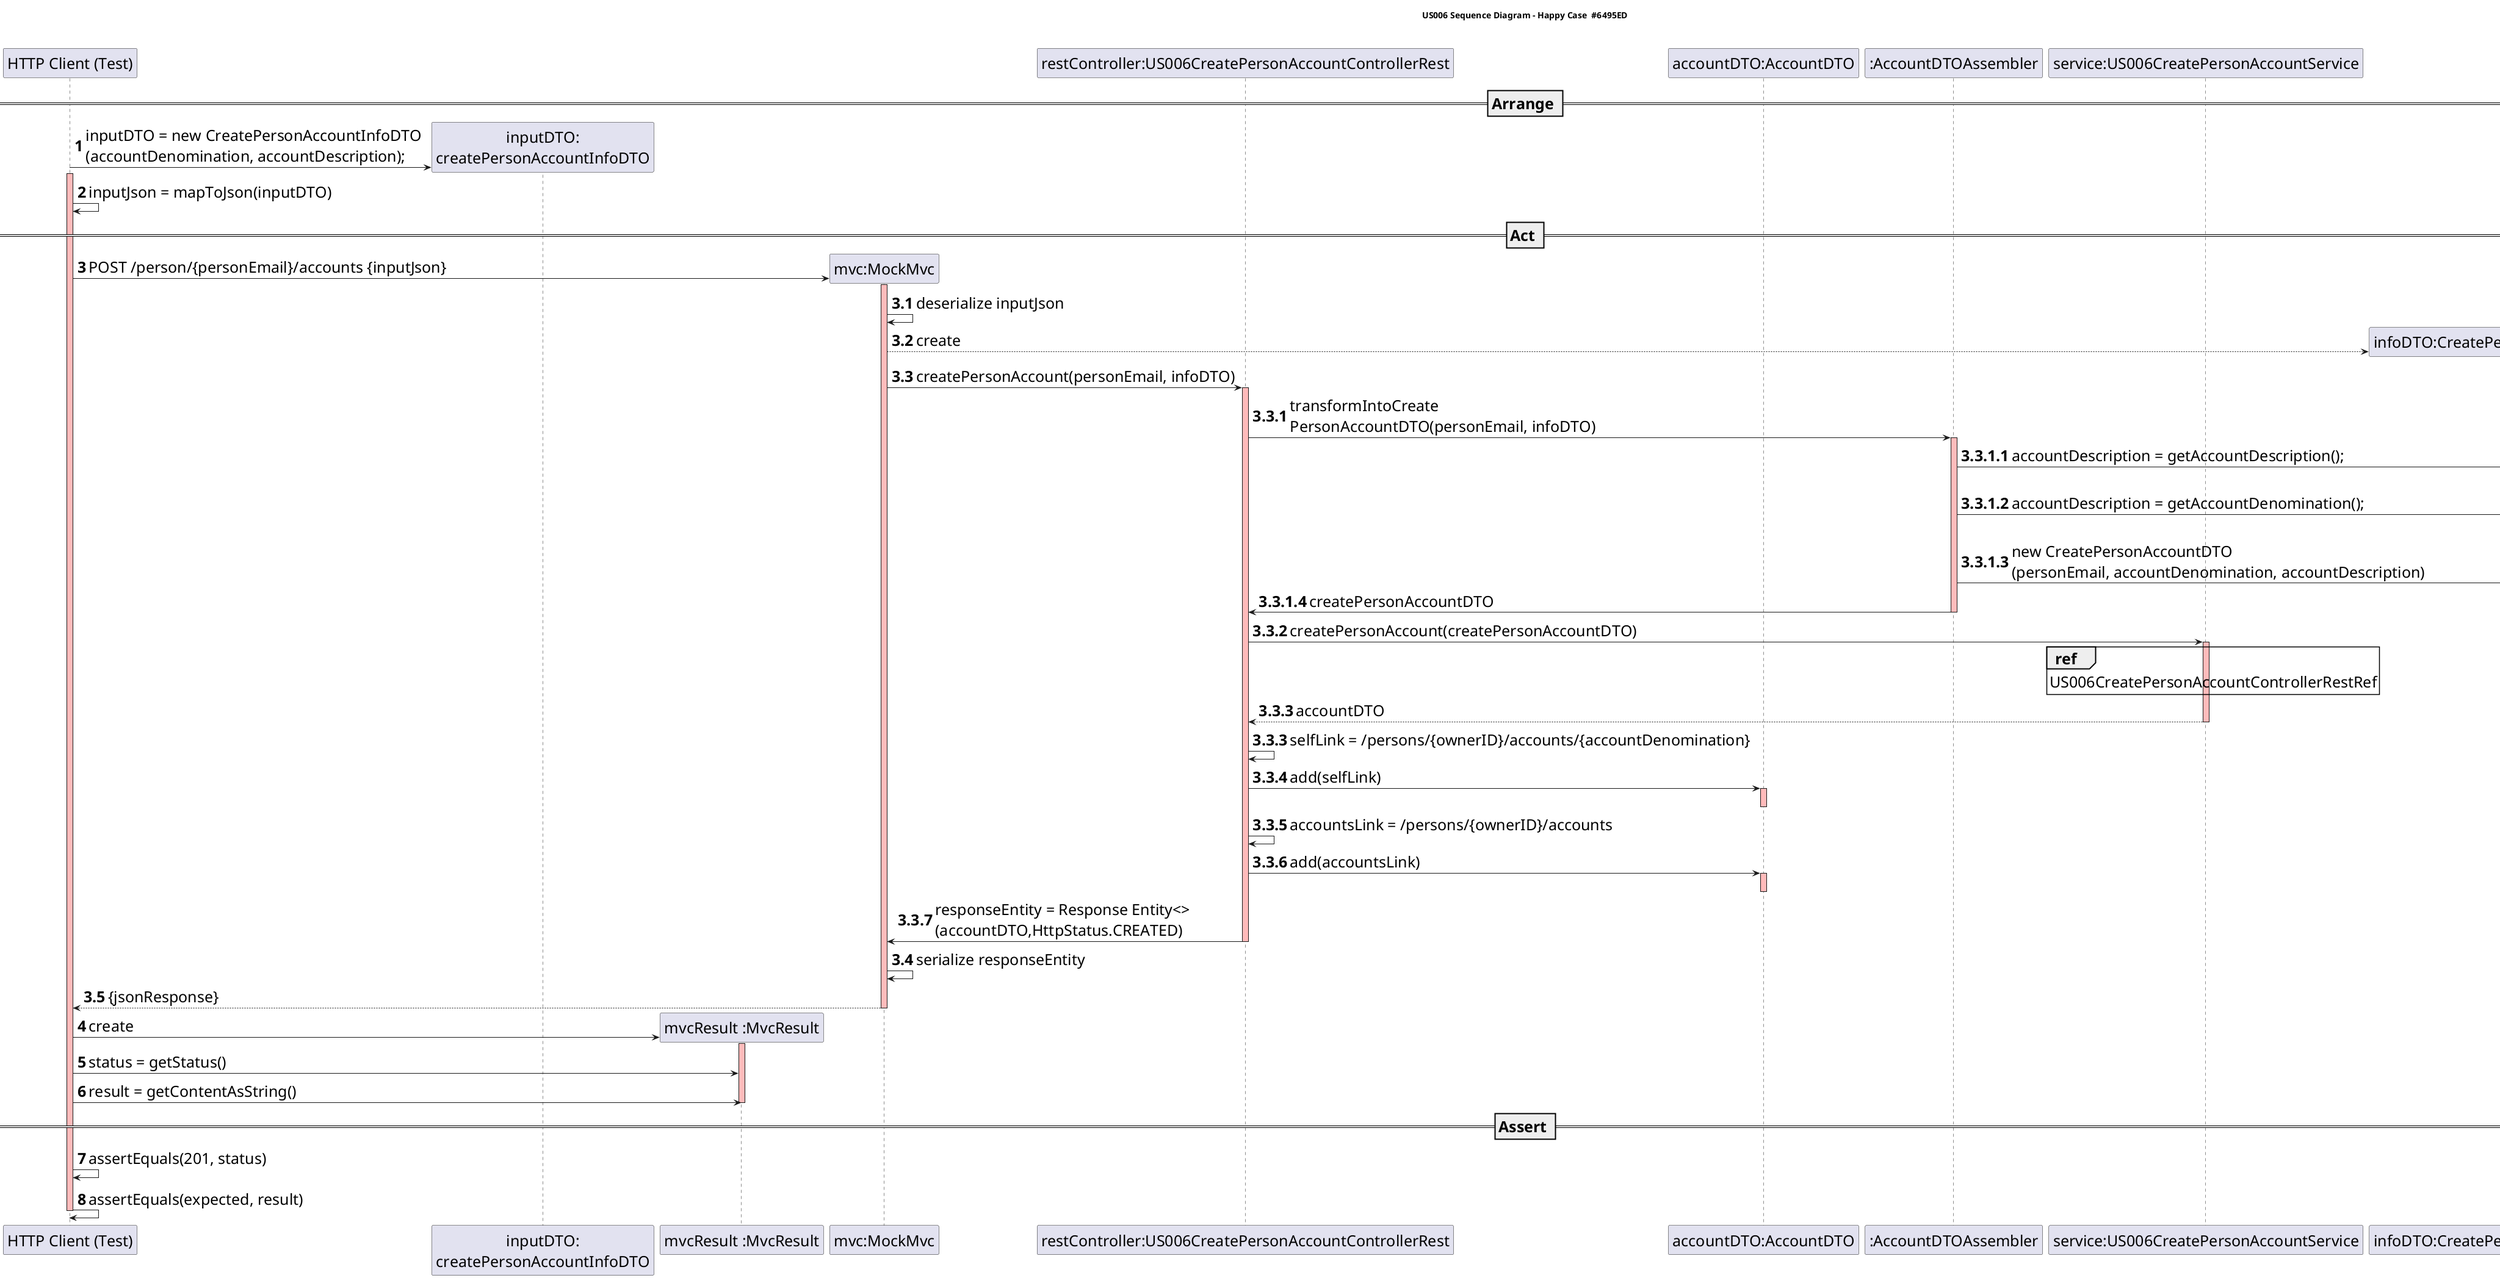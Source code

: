 @startuml
skinparam DefaultFontSize 25

title US006 Sequence Diagram - Happy Case  #6495ED

participant "HTTP Client (Test)"
participant "inputDTO:\ncreatePersonAccountInfoDTO"
participant "mvcResult :MvcResult"
participant "mvc:MockMvc"
participant "restController:US006CreatePersonAccountControllerRest"
participant "accountDTO:AccountDTO"
participant ":AccountDTOAssembler"
participant "service:US006CreatePersonAccountService"
participant "infoDTO:CreatePersonAccountInfoDTO"

== Arrange ==
autonumber

create "inputDTO:\ncreatePersonAccountInfoDTO"
"HTTP Client (Test)" -> "inputDTO:\ncreatePersonAccountInfoDTO": inputDTO = new CreatePersonAccountInfoDTO\n(accountDenomination, accountDescription);
activate "HTTP Client (Test)" #FFBBBB
"HTTP Client (Test)" -> "HTTP Client (Test)": inputJson = mapToJson(inputDTO)

== Act ==

create "mvc:MockMvc"
"HTTP Client (Test)" -> "mvc:MockMvc" :POST /person/{personEmail}/accounts {inputJson}
activate "mvc:MockMvc"  #FFBBBB

autonumber 3.1
"mvc:MockMvc" -> "mvc:MockMvc" :  deserialize inputJson

create "infoDTO:CreatePersonAccountInfoDTO"
"mvc:MockMvc"-->"infoDTO:CreatePersonAccountInfoDTO": create

"mvc:MockMvc"-> "restController:US006CreatePersonAccountControllerRest": createPersonAccount(personEmail, infoDTO)
activate "restController:US006CreatePersonAccountControllerRest" #FFBBBB

autonumber 3.3.1
"restController:US006CreatePersonAccountControllerRest"-> ":AccountDTOAssembler": transformIntoCreate\nPersonAccountDTO(personEmail, infoDTO)
activate ":AccountDTOAssembler"  #FFBBBB

autonumber 3.3.1.1
":AccountDTOAssembler" -> "infoDTO:CreatePersonAccountInfoDTO" : accountDescription = getAccountDescription();
activate "infoDTO:CreatePersonAccountInfoDTO"  #FFBBBB
deactivate "infoDTO:CreatePersonAccountInfoDTO"

":AccountDTOAssembler" -> "infoDTO:CreatePersonAccountInfoDTO" : accountDescription = getAccountDenomination();
activate "infoDTO:CreatePersonAccountInfoDTO"  #FFBBBB
deactivate "infoDTO:CreatePersonAccountInfoDTO"

create "createPersonAccountDTO:CreatePersonAccountDTO"
":AccountDTOAssembler" -> "createPersonAccountDTO:CreatePersonAccountDTO": new CreatePersonAccountDTO\n(personEmail, accountDenomination, accountDescription)

":AccountDTOAssembler" -> "restController:US006CreatePersonAccountControllerRest" : createPersonAccountDTO

deactivate ":AccountDTOAssembler"

autonumber 3.3.2
"restController:US006CreatePersonAccountControllerRest"->"service:US006CreatePersonAccountService": createPersonAccount(createPersonAccountDTO)
activate "service:US006CreatePersonAccountService" #FFBBBB

ref over "service:US006CreatePersonAccountService" : US006CreatePersonAccountControllerRestRef

"service:US006CreatePersonAccountService" --> "restController:US006CreatePersonAccountControllerRest" : accountDTO
deactivate "service:US006CreatePersonAccountService"

autonumber 3.3.3
"restController:US006CreatePersonAccountControllerRest"->"restController:US006CreatePersonAccountControllerRest": selfLink = /persons/{ownerID}/accounts/{accountDenomination}
"restController:US006CreatePersonAccountControllerRest"-> "accountDTO:AccountDTO": add(selfLink)
activate "accountDTO:AccountDTO" #FFBBBB
deactivate "accountDTO:AccountDTO" #FFBBBB
"restController:US006CreatePersonAccountControllerRest"->"restController:US006CreatePersonAccountControllerRest": accountsLink = /persons/{ownerID}/accounts
"restController:US006CreatePersonAccountControllerRest"-> "accountDTO:AccountDTO": add(accountsLink)
activate "accountDTO:AccountDTO" #FFBBBB
deactivate "accountDTO:AccountDTO" #FFBBBB

"restController:US006CreatePersonAccountControllerRest" -> "mvc:MockMvc": responseEntity = Response Entity<>\n(accountDTO,HttpStatus.CREATED)
deactivate "restController:US006CreatePersonAccountControllerRest"

autonumber 3.4
"mvc:MockMvc" -> "mvc:MockMvc" : serialize responseEntity
"mvc:MockMvc" --> "HTTP Client (Test)" : {jsonResponse}
deactivate "mvc:MockMvc"

autonumber 4
create "mvcResult :MvcResult"
"HTTP Client (Test)" -> "mvcResult :MvcResult" : create
activate "mvcResult :MvcResult" #FFBBBB

"HTTP Client (Test)" -> "mvcResult :MvcResult" : status = getStatus()
"HTTP Client (Test)" -> "mvcResult :MvcResult" : result = getContentAsString()
deactivate "mvcResult :MvcResult" #FFBBBB

== Assert ==

"HTTP Client (Test)" -> "HTTP Client (Test)" : assertEquals(201, status)
"HTTP Client (Test)" -> "HTTP Client (Test)" : assertEquals(expected, result)
deactivate "HTTP Client (Test)" #FFBBBB

@enduml